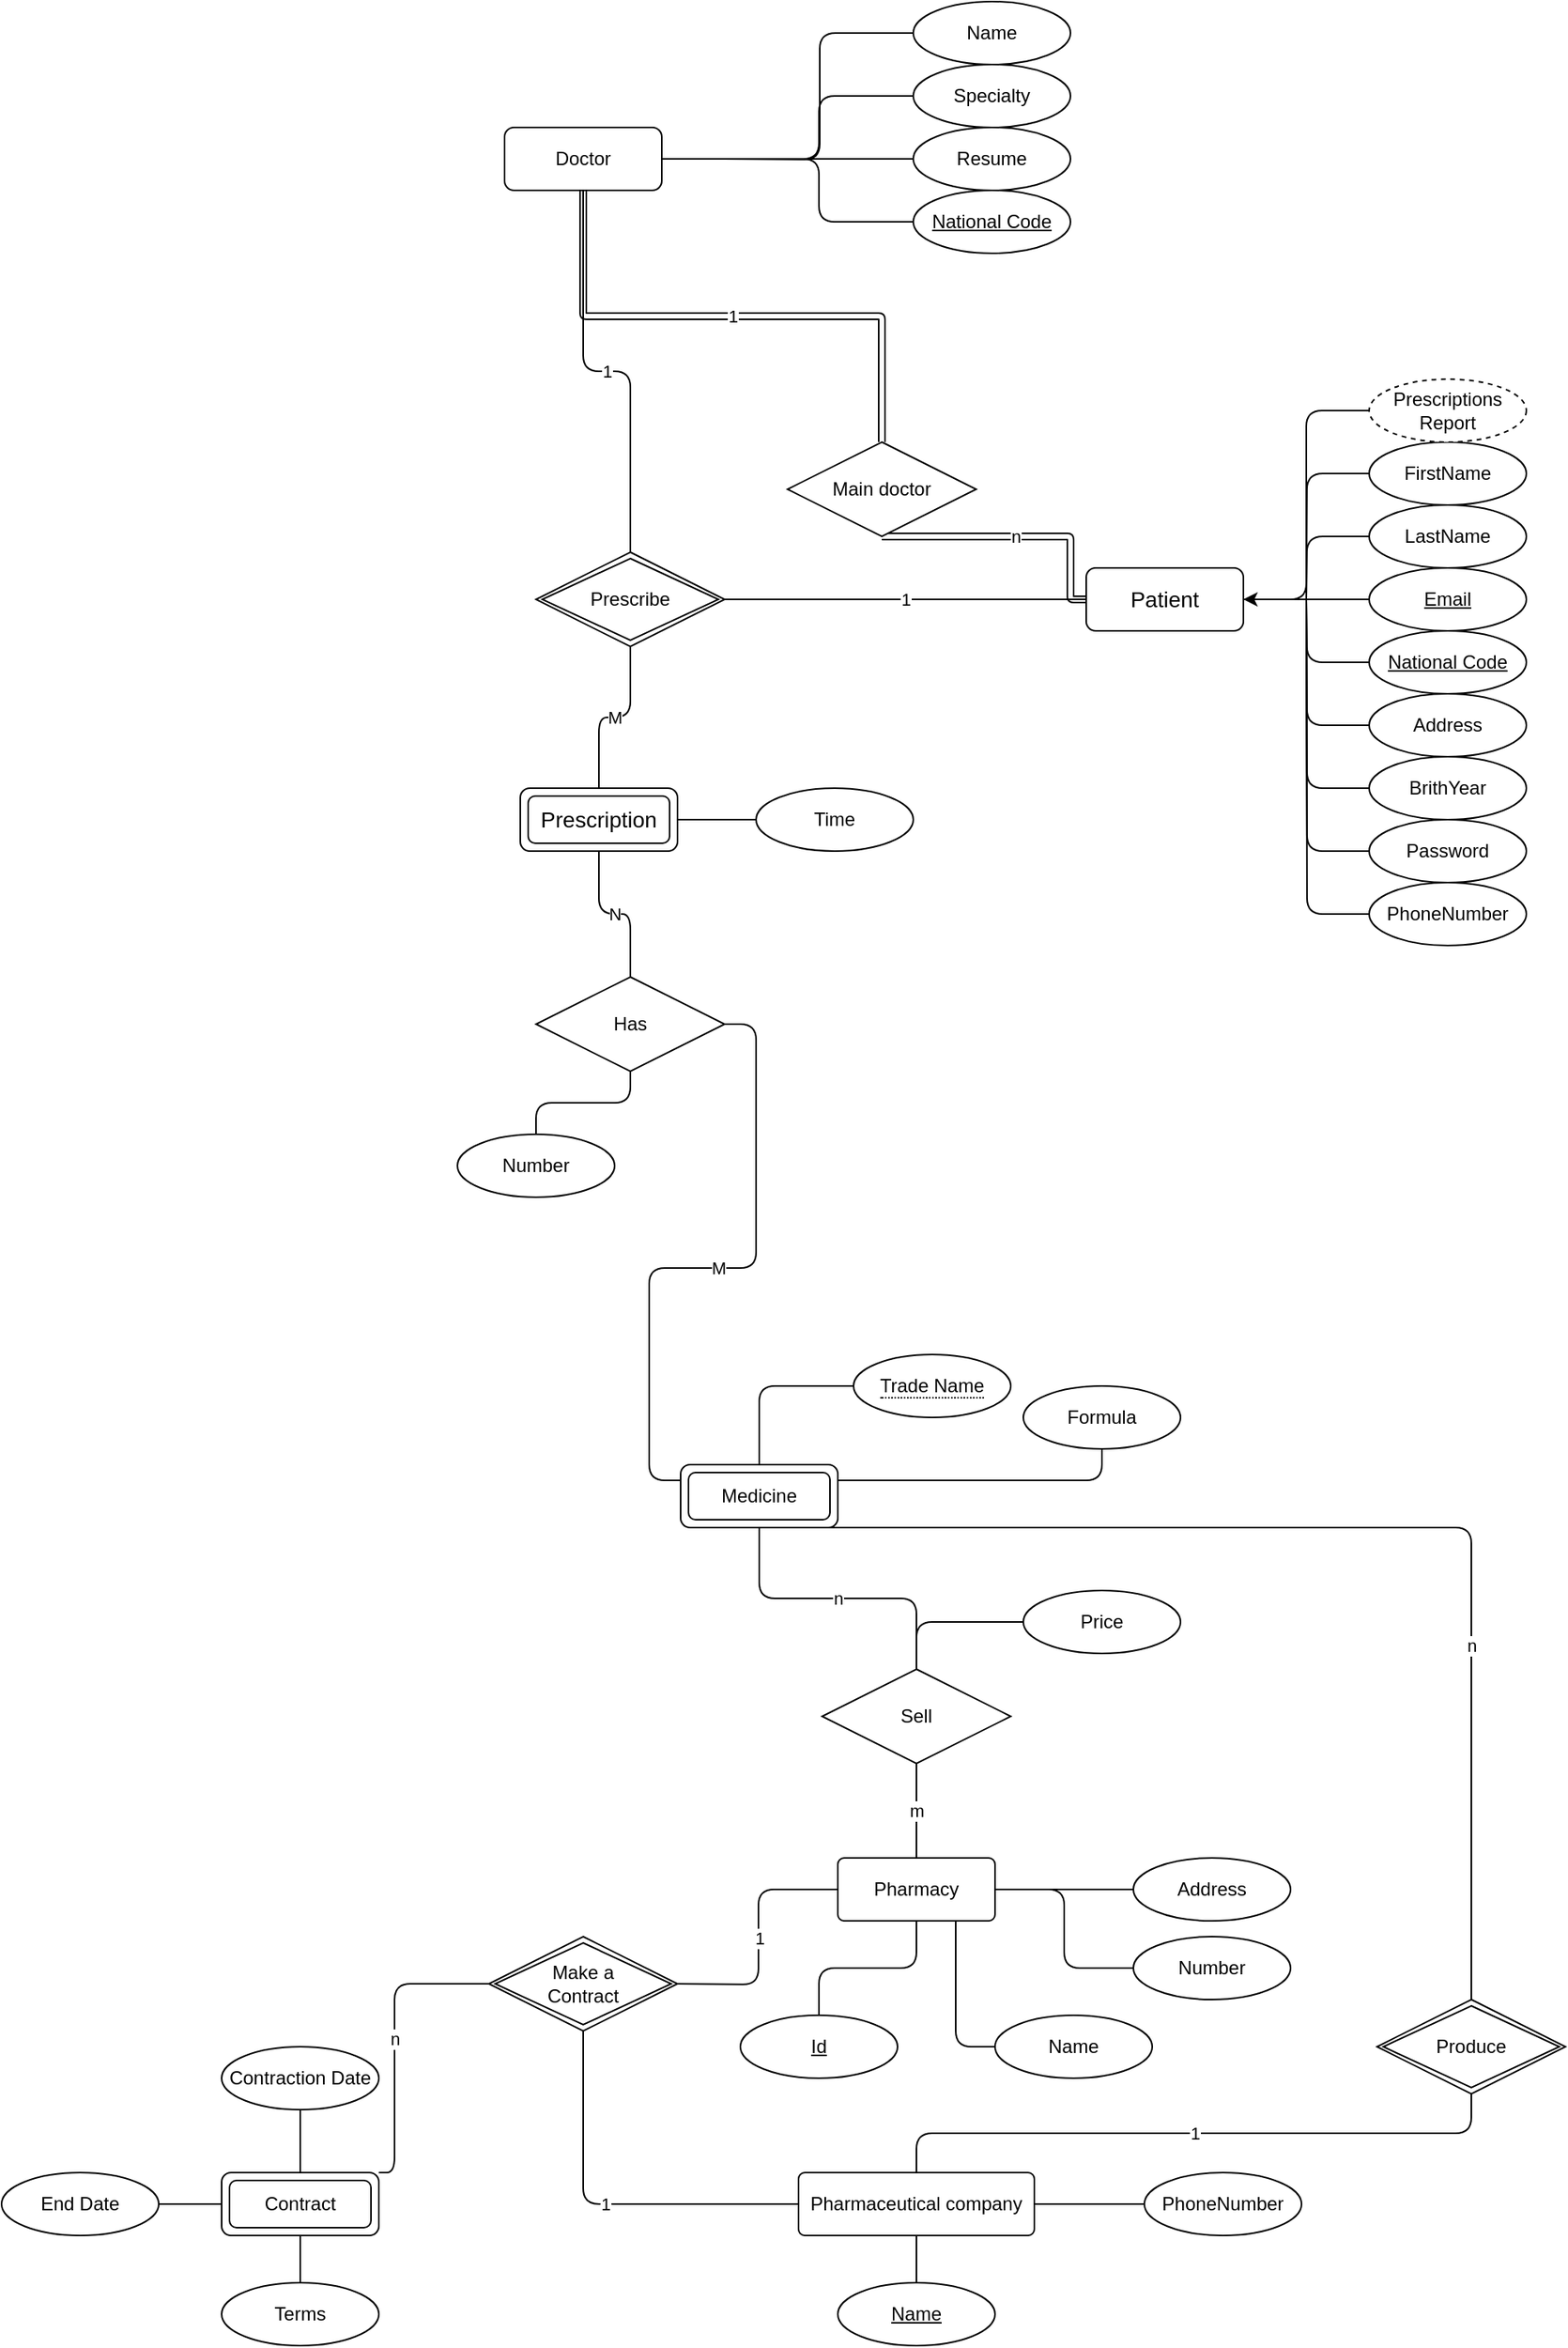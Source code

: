 <mxfile version="13.8.7" type="github">
  <diagram id="3Uqqz-HwGzEVKcPvN1r-" name="Page-1">
    <mxGraphModel dx="2076" dy="2260" grid="1" gridSize="10" guides="1" tooltips="1" connect="1" arrows="1" fold="1" page="1" pageScale="1" pageWidth="850" pageHeight="1100" math="0" shadow="0">
      <root>
        <mxCell id="0" />
        <mxCell id="1" parent="0" />
        <mxCell id="jq598GdiDPPnOHNtVYbr-6" value="1" style="edgeStyle=orthogonalEdgeStyle;rounded=1;orthogonalLoop=1;jettySize=auto;html=1;exitX=0.5;exitY=1;exitDx=0;exitDy=0;entryX=0.5;entryY=0;entryDx=0;entryDy=0;endArrow=none;endFill=0;shape=link;" parent="1" source="hf0el0mzQwPbYzdyHxui-1" target="ugaepD6y6GETPaWi6bnW-48" edge="1">
          <mxGeometry relative="1" as="geometry">
            <mxPoint x="720" y="-290" as="sourcePoint" />
          </mxGeometry>
        </mxCell>
        <mxCell id="jq598GdiDPPnOHNtVYbr-7" value="1" style="edgeStyle=orthogonalEdgeStyle;rounded=1;orthogonalLoop=1;jettySize=auto;html=1;exitX=0.5;exitY=1;exitDx=0;exitDy=0;entryX=0.5;entryY=0;entryDx=0;entryDy=0;endArrow=none;endFill=0;" parent="1" source="hf0el0mzQwPbYzdyHxui-1" target="ugaepD6y6GETPaWi6bnW-89" edge="1">
          <mxGeometry relative="1" as="geometry">
            <mxPoint x="720" y="-290" as="sourcePoint" />
          </mxGeometry>
        </mxCell>
        <mxCell id="jq598GdiDPPnOHNtVYbr-8" style="edgeStyle=orthogonalEdgeStyle;rounded=1;orthogonalLoop=1;jettySize=auto;html=1;exitX=1;exitY=0.5;exitDx=0;exitDy=0;entryX=0;entryY=0.5;entryDx=0;entryDy=0;endArrow=none;endFill=0;" parent="1" target="ugaepD6y6GETPaWi6bnW-36" edge="1">
          <mxGeometry relative="1" as="geometry">
            <mxPoint x="800" y="-350" as="sourcePoint" />
          </mxGeometry>
        </mxCell>
        <mxCell id="jq598GdiDPPnOHNtVYbr-20" style="edgeStyle=orthogonalEdgeStyle;rounded=1;orthogonalLoop=1;jettySize=auto;html=1;exitX=0;exitY=0.5;exitDx=0;exitDy=0;entryX=1;entryY=0.5;entryDx=0;entryDy=0;endArrow=none;endFill=0;" parent="1" source="ugaepD6y6GETPaWi6bnW-9" edge="1">
          <mxGeometry relative="1" as="geometry">
            <mxPoint x="1170" y="-70" as="targetPoint" />
          </mxGeometry>
        </mxCell>
        <mxCell id="ugaepD6y6GETPaWi6bnW-9" value="National Code" style="ellipse;whiteSpace=wrap;html=1;align=center;fontStyle=4;" parent="1" vertex="1">
          <mxGeometry x="1210" y="-50" width="100" height="40" as="geometry" />
        </mxCell>
        <mxCell id="jq598GdiDPPnOHNtVYbr-14" style="edgeStyle=orthogonalEdgeStyle;rounded=1;orthogonalLoop=1;jettySize=auto;html=1;exitX=0;exitY=0.5;exitDx=0;exitDy=0;entryX=1;entryY=0.5;entryDx=0;entryDy=0;endArrow=none;endFill=0;" parent="1" source="ugaepD6y6GETPaWi6bnW-10" edge="1">
          <mxGeometry relative="1" as="geometry">
            <mxPoint x="1170" y="-70" as="targetPoint" />
          </mxGeometry>
        </mxCell>
        <mxCell id="ugaepD6y6GETPaWi6bnW-10" value="FirstName" style="ellipse;whiteSpace=wrap;html=1;align=center;" parent="1" vertex="1">
          <mxGeometry x="1210" y="-170" width="100" height="40" as="geometry" />
        </mxCell>
        <mxCell id="jq598GdiDPPnOHNtVYbr-21" style="edgeStyle=orthogonalEdgeStyle;rounded=1;orthogonalLoop=1;jettySize=auto;html=1;exitX=0;exitY=0.5;exitDx=0;exitDy=0;endArrow=none;endFill=0;" parent="1" source="ugaepD6y6GETPaWi6bnW-11" edge="1">
          <mxGeometry relative="1" as="geometry">
            <mxPoint x="1170" y="-70" as="targetPoint" />
          </mxGeometry>
        </mxCell>
        <mxCell id="ugaepD6y6GETPaWi6bnW-11" value="Address" style="ellipse;whiteSpace=wrap;html=1;align=center;" parent="1" vertex="1">
          <mxGeometry x="1210" y="-10" width="100" height="40" as="geometry" />
        </mxCell>
        <mxCell id="jq598GdiDPPnOHNtVYbr-18" style="edgeStyle=orthogonalEdgeStyle;rounded=1;orthogonalLoop=1;jettySize=auto;html=1;exitX=0;exitY=0.5;exitDx=0;exitDy=0;entryX=1;entryY=0.5;entryDx=0;entryDy=0;endArrow=none;endFill=0;" parent="1" source="U2zwgw2ucsHUfjlkLK7F-1" edge="1">
          <mxGeometry relative="1" as="geometry">
            <mxPoint x="1170" y="-70" as="targetPoint" />
            <mxPoint x="1290" y="-70" as="sourcePoint" />
          </mxGeometry>
        </mxCell>
        <mxCell id="jq598GdiDPPnOHNtVYbr-17" style="edgeStyle=orthogonalEdgeStyle;rounded=1;orthogonalLoop=1;jettySize=auto;html=1;exitX=0;exitY=0.5;exitDx=0;exitDy=0;entryX=1;entryY=0.5;entryDx=0;entryDy=0;endArrow=none;endFill=0;" parent="1" source="ugaepD6y6GETPaWi6bnW-13" edge="1">
          <mxGeometry relative="1" as="geometry">
            <mxPoint x="1170" y="-70" as="targetPoint" />
          </mxGeometry>
        </mxCell>
        <mxCell id="ugaepD6y6GETPaWi6bnW-13" value="LastName" style="ellipse;whiteSpace=wrap;html=1;align=center;" parent="1" vertex="1">
          <mxGeometry x="1210" y="-130" width="100" height="40" as="geometry" />
        </mxCell>
        <mxCell id="jq598GdiDPPnOHNtVYbr-22" style="edgeStyle=orthogonalEdgeStyle;rounded=1;orthogonalLoop=1;jettySize=auto;html=1;exitX=0;exitY=0.5;exitDx=0;exitDy=0;entryX=1;entryY=0.5;entryDx=0;entryDy=0;endArrow=none;endFill=0;" parent="1" source="ugaepD6y6GETPaWi6bnW-14" edge="1">
          <mxGeometry relative="1" as="geometry">
            <mxPoint x="1170" y="-70" as="targetPoint" />
          </mxGeometry>
        </mxCell>
        <mxCell id="ugaepD6y6GETPaWi6bnW-14" value="BrithYear" style="ellipse;whiteSpace=wrap;html=1;align=center;" parent="1" vertex="1">
          <mxGeometry x="1210" y="30" width="100" height="40" as="geometry" />
        </mxCell>
        <mxCell id="jq598GdiDPPnOHNtVYbr-13" style="edgeStyle=orthogonalEdgeStyle;rounded=1;orthogonalLoop=1;jettySize=auto;html=1;exitX=0;exitY=0.5;exitDx=0;exitDy=0;entryX=1;entryY=0.5;entryDx=0;entryDy=0;endArrow=none;endFill=0;" parent="1" source="ugaepD6y6GETPaWi6bnW-35" edge="1">
          <mxGeometry relative="1" as="geometry">
            <mxPoint x="800" y="-350" as="targetPoint" />
            <Array as="points">
              <mxPoint x="860" y="-310" />
              <mxPoint x="860" y="-350" />
            </Array>
          </mxGeometry>
        </mxCell>
        <mxCell id="ugaepD6y6GETPaWi6bnW-35" value="National Code" style="ellipse;whiteSpace=wrap;html=1;align=center;fontStyle=4;" parent="1" vertex="1">
          <mxGeometry x="920" y="-330" width="100" height="40" as="geometry" />
        </mxCell>
        <mxCell id="ugaepD6y6GETPaWi6bnW-36" value="Name" style="ellipse;whiteSpace=wrap;html=1;align=center;" parent="1" vertex="1">
          <mxGeometry x="920" y="-450" width="100" height="40" as="geometry" />
        </mxCell>
        <mxCell id="ugaepD6y6GETPaWi6bnW-38" style="edgeStyle=orthogonalEdgeStyle;rounded=0;orthogonalLoop=1;jettySize=auto;html=1;exitX=0;exitY=0.5;exitDx=0;exitDy=0;entryX=1;entryY=0.5;entryDx=0;entryDy=0;strokeColor=none;" parent="1" source="ugaepD6y6GETPaWi6bnW-39" edge="1">
          <mxGeometry relative="1" as="geometry">
            <mxPoint x="830" y="-320" as="targetPoint" />
          </mxGeometry>
        </mxCell>
        <mxCell id="jq598GdiDPPnOHNtVYbr-10" style="edgeStyle=orthogonalEdgeStyle;rounded=1;orthogonalLoop=1;jettySize=auto;html=1;exitX=0;exitY=0.5;exitDx=0;exitDy=0;entryX=1;entryY=0.5;entryDx=0;entryDy=0;endArrow=none;endFill=0;" parent="1" source="ugaepD6y6GETPaWi6bnW-39" edge="1">
          <mxGeometry relative="1" as="geometry">
            <mxPoint x="800" y="-350" as="targetPoint" />
          </mxGeometry>
        </mxCell>
        <mxCell id="ugaepD6y6GETPaWi6bnW-39" value="Resume" style="ellipse;whiteSpace=wrap;html=1;align=center;" parent="1" vertex="1">
          <mxGeometry x="920" y="-370" width="100" height="40" as="geometry" />
        </mxCell>
        <mxCell id="jq598GdiDPPnOHNtVYbr-12" style="edgeStyle=orthogonalEdgeStyle;rounded=1;orthogonalLoop=1;jettySize=auto;html=1;exitX=0;exitY=0.5;exitDx=0;exitDy=0;entryX=1;entryY=0.5;entryDx=0;entryDy=0;endArrow=none;endFill=0;" parent="1" source="ugaepD6y6GETPaWi6bnW-40" edge="1">
          <mxGeometry relative="1" as="geometry">
            <mxPoint x="800" y="-350" as="targetPoint" />
            <Array as="points">
              <mxPoint x="860" y="-390" />
              <mxPoint x="860" y="-350" />
            </Array>
          </mxGeometry>
        </mxCell>
        <mxCell id="ugaepD6y6GETPaWi6bnW-40" value="Specialty" style="ellipse;whiteSpace=wrap;html=1;align=center;" parent="1" vertex="1">
          <mxGeometry x="920" y="-410" width="100" height="40" as="geometry" />
        </mxCell>
        <mxCell id="jq598GdiDPPnOHNtVYbr-5" value="n" style="edgeStyle=orthogonalEdgeStyle;rounded=1;orthogonalLoop=1;jettySize=auto;html=1;exitX=0.5;exitY=1;exitDx=0;exitDy=0;endArrow=none;endFill=0;entryX=0;entryY=0.5;entryDx=0;entryDy=0;shape=link;" parent="1" source="ugaepD6y6GETPaWi6bnW-48" target="hf0el0mzQwPbYzdyHxui-4" edge="1">
          <mxGeometry relative="1" as="geometry">
            <mxPoint x="1010" y="-70" as="targetPoint" />
            <Array as="points">
              <mxPoint x="1020" y="-110" />
              <mxPoint x="1020" y="-70" />
            </Array>
          </mxGeometry>
        </mxCell>
        <mxCell id="ugaepD6y6GETPaWi6bnW-48" value="Main doctor" style="shape=rhombus;perimeter=rhombusPerimeter;whiteSpace=wrap;html=1;align=center;" parent="1" vertex="1">
          <mxGeometry x="840" y="-170" width="120" height="60" as="geometry" />
        </mxCell>
        <mxCell id="jq598GdiDPPnOHNtVYbr-27" value="M" style="edgeStyle=orthogonalEdgeStyle;rounded=1;orthogonalLoop=1;jettySize=auto;html=1;exitX=1;exitY=0.5;exitDx=0;exitDy=0;entryX=0;entryY=0.25;entryDx=0;entryDy=0;endArrow=none;endFill=0;" parent="1" source="ugaepD6y6GETPaWi6bnW-84" target="5_9MckT21nOwtwx4yxyx-10" edge="1">
          <mxGeometry relative="1" as="geometry">
            <mxPoint x="1342" y="230" as="targetPoint" />
          </mxGeometry>
        </mxCell>
        <mxCell id="HElWgE2D9aKsv8cMoniC-4" style="edgeStyle=orthogonalEdgeStyle;rounded=1;orthogonalLoop=1;jettySize=auto;html=1;exitX=0.5;exitY=1;exitDx=0;exitDy=0;entryX=0.5;entryY=0;entryDx=0;entryDy=0;endArrow=none;endFill=0;" parent="1" source="ugaepD6y6GETPaWi6bnW-84" target="ugaepD6y6GETPaWi6bnW-100" edge="1">
          <mxGeometry relative="1" as="geometry" />
        </mxCell>
        <mxCell id="ugaepD6y6GETPaWi6bnW-84" value="Has" style="shape=rhombus;perimeter=rhombusPerimeter;whiteSpace=wrap;html=1;align=center;" parent="1" vertex="1">
          <mxGeometry x="680" y="170" width="120" height="60" as="geometry" />
        </mxCell>
        <mxCell id="jq598GdiDPPnOHNtVYbr-1" value="M" style="edgeStyle=orthogonalEdgeStyle;rounded=1;orthogonalLoop=1;jettySize=auto;html=1;exitX=0.5;exitY=1;exitDx=0;exitDy=0;entryX=0.5;entryY=0;entryDx=0;entryDy=0;endArrow=none;endFill=0;" parent="1" source="ugaepD6y6GETPaWi6bnW-89" target="TroC2VPjJruafwFXJ5In-9" edge="1">
          <mxGeometry relative="1" as="geometry" />
        </mxCell>
        <mxCell id="jq598GdiDPPnOHNtVYbr-4" value="1" style="edgeStyle=orthogonalEdgeStyle;rounded=1;orthogonalLoop=1;jettySize=auto;html=1;exitX=1;exitY=0.5;exitDx=0;exitDy=0;entryX=0;entryY=0.5;entryDx=0;entryDy=0;endArrow=none;endFill=0;" parent="1" source="ugaepD6y6GETPaWi6bnW-89" target="hf0el0mzQwPbYzdyHxui-4" edge="1">
          <mxGeometry relative="1" as="geometry">
            <mxPoint x="1010" y="-70" as="targetPoint" />
          </mxGeometry>
        </mxCell>
        <mxCell id="ugaepD6y6GETPaWi6bnW-89" value="Prescribe" style="shape=rhombus;double=1;perimeter=rhombusPerimeter;whiteSpace=wrap;html=1;align=center;" parent="1" vertex="1">
          <mxGeometry x="680" y="-100" width="120" height="60" as="geometry" />
        </mxCell>
        <mxCell id="ugaepD6y6GETPaWi6bnW-100" value="Number" style="ellipse;whiteSpace=wrap;html=1;align=center;rounded=1;shadow=0;glass=0;sketch=0;strokeColor=#000000;gradientColor=none;" parent="1" vertex="1">
          <mxGeometry x="630" y="270" width="100" height="40" as="geometry" />
        </mxCell>
        <mxCell id="YTywsoZUvdwquD--0uIc-24" value="n" style="edgeStyle=orthogonalEdgeStyle;rounded=1;orthogonalLoop=1;jettySize=auto;html=1;exitX=1;exitY=0;exitDx=0;exitDy=0;entryX=0;entryY=0.5;entryDx=0;entryDy=0;endArrow=none;endFill=0;strokeColor=#000000;" parent="1" source="YTywsoZUvdwquD--0uIc-2" target="5_9MckT21nOwtwx4yxyx-2" edge="1">
          <mxGeometry relative="1" as="geometry">
            <mxPoint x="710" y="840" as="targetPoint" />
            <Array as="points">
              <mxPoint x="590" y="930" />
              <mxPoint x="590" y="810" />
            </Array>
          </mxGeometry>
        </mxCell>
        <mxCell id="YTywsoZUvdwquD--0uIc-2" value="Contract" style="shape=ext;margin=3;double=1;whiteSpace=wrap;html=1;align=center;rounded=1;" parent="1" vertex="1">
          <mxGeometry x="480" y="930" width="100" height="40" as="geometry" />
        </mxCell>
        <mxCell id="YTywsoZUvdwquD--0uIc-4" value="" style="edgeStyle=orthogonalEdgeStyle;rounded=0;orthogonalLoop=1;jettySize=auto;html=1;endArrow=none;endFill=0;" parent="1" source="YTywsoZUvdwquD--0uIc-3" target="YTywsoZUvdwquD--0uIc-2" edge="1">
          <mxGeometry relative="1" as="geometry" />
        </mxCell>
        <mxCell id="YTywsoZUvdwquD--0uIc-3" value="Contraction Date" style="ellipse;whiteSpace=wrap;html=1;align=center;" parent="1" vertex="1">
          <mxGeometry x="480" y="850" width="100" height="40" as="geometry" />
        </mxCell>
        <mxCell id="YTywsoZUvdwquD--0uIc-6" value="" style="edgeStyle=orthogonalEdgeStyle;rounded=0;orthogonalLoop=1;jettySize=auto;html=1;endArrow=none;endFill=0;" parent="1" source="YTywsoZUvdwquD--0uIc-5" target="YTywsoZUvdwquD--0uIc-2" edge="1">
          <mxGeometry relative="1" as="geometry" />
        </mxCell>
        <mxCell id="YTywsoZUvdwquD--0uIc-5" value="&lt;div&gt;End Date&lt;/div&gt;" style="ellipse;whiteSpace=wrap;html=1;align=center;" parent="1" vertex="1">
          <mxGeometry x="340" y="930" width="100" height="40" as="geometry" />
        </mxCell>
        <mxCell id="YTywsoZUvdwquD--0uIc-9" value="" style="edgeStyle=orthogonalEdgeStyle;rounded=0;orthogonalLoop=1;jettySize=auto;html=1;endArrow=none;endFill=0;" parent="1" source="YTywsoZUvdwquD--0uIc-7" target="YTywsoZUvdwquD--0uIc-2" edge="1">
          <mxGeometry relative="1" as="geometry" />
        </mxCell>
        <mxCell id="YTywsoZUvdwquD--0uIc-7" value="Terms" style="ellipse;whiteSpace=wrap;html=1;align=center;" parent="1" vertex="1">
          <mxGeometry x="480" y="1000" width="100" height="40" as="geometry" />
        </mxCell>
        <mxCell id="YTywsoZUvdwquD--0uIc-18" value="1" style="edgeStyle=orthogonalEdgeStyle;rounded=1;orthogonalLoop=1;jettySize=auto;html=1;endArrow=none;endFill=0;entryX=0.5;entryY=1;entryDx=0;entryDy=0;" parent="1" source="YTywsoZUvdwquD--0uIc-10" target="5_9MckT21nOwtwx4yxyx-2" edge="1">
          <mxGeometry relative="1" as="geometry">
            <mxPoint x="750" y="950" as="targetPoint" />
          </mxGeometry>
        </mxCell>
        <mxCell id="YTywsoZUvdwquD--0uIc-10" value="Pharmaceutical company" style="rounded=1;arcSize=10;whiteSpace=wrap;html=1;align=center;" parent="1" vertex="1">
          <mxGeometry x="847" y="930" width="150" height="40" as="geometry" />
        </mxCell>
        <mxCell id="YTywsoZUvdwquD--0uIc-13" value="" style="edgeStyle=orthogonalEdgeStyle;rounded=0;orthogonalLoop=1;jettySize=auto;html=1;endArrow=none;endFill=0;" parent="1" source="YTywsoZUvdwquD--0uIc-11" target="YTywsoZUvdwquD--0uIc-10" edge="1">
          <mxGeometry relative="1" as="geometry" />
        </mxCell>
        <mxCell id="YTywsoZUvdwquD--0uIc-11" value="Name" style="ellipse;whiteSpace=wrap;html=1;align=center;fontStyle=4;" parent="1" vertex="1">
          <mxGeometry x="872" y="1000" width="100" height="40" as="geometry" />
        </mxCell>
        <mxCell id="YTywsoZUvdwquD--0uIc-15" value="" style="edgeStyle=orthogonalEdgeStyle;rounded=0;orthogonalLoop=1;jettySize=auto;html=1;endArrow=none;endFill=0;" parent="1" source="YTywsoZUvdwquD--0uIc-14" target="YTywsoZUvdwquD--0uIc-10" edge="1">
          <mxGeometry relative="1" as="geometry" />
        </mxCell>
        <mxCell id="YTywsoZUvdwquD--0uIc-14" value="PhoneNumber" style="ellipse;whiteSpace=wrap;html=1;align=center;" parent="1" vertex="1">
          <mxGeometry x="1067" y="930" width="100" height="40" as="geometry" />
        </mxCell>
        <mxCell id="YTywsoZUvdwquD--0uIc-22" value="Pharmacy" style="rounded=1;arcSize=10;whiteSpace=wrap;html=1;align=center;" parent="1" vertex="1">
          <mxGeometry x="872" y="730" width="100" height="40" as="geometry" />
        </mxCell>
        <mxCell id="YTywsoZUvdwquD--0uIc-26" value="1" style="edgeStyle=orthogonalEdgeStyle;rounded=1;orthogonalLoop=1;jettySize=auto;html=1;exitX=1;exitY=0.5;exitDx=0;exitDy=0;entryX=0;entryY=0.5;entryDx=0;entryDy=0;endArrow=none;endFill=0;strokeColor=#000000;" parent="1" target="YTywsoZUvdwquD--0uIc-22" edge="1">
          <mxGeometry relative="1" as="geometry">
            <mxPoint x="770" y="810" as="sourcePoint" />
          </mxGeometry>
        </mxCell>
        <mxCell id="YTywsoZUvdwquD--0uIc-28" value="" style="edgeStyle=orthogonalEdgeStyle;rounded=1;orthogonalLoop=1;jettySize=auto;html=1;endArrow=none;endFill=0;strokeColor=#000000;" parent="1" source="YTywsoZUvdwquD--0uIc-27" target="YTywsoZUvdwquD--0uIc-22" edge="1">
          <mxGeometry relative="1" as="geometry" />
        </mxCell>
        <mxCell id="YTywsoZUvdwquD--0uIc-27" value="Id" style="ellipse;whiteSpace=wrap;html=1;align=center;fontStyle=4;" parent="1" vertex="1">
          <mxGeometry x="810" y="830" width="100" height="40" as="geometry" />
        </mxCell>
        <mxCell id="YTywsoZUvdwquD--0uIc-33" style="edgeStyle=orthogonalEdgeStyle;rounded=1;orthogonalLoop=1;jettySize=auto;html=1;exitX=0;exitY=0.5;exitDx=0;exitDy=0;entryX=0.75;entryY=1;entryDx=0;entryDy=0;endArrow=none;endFill=0;strokeColor=#000000;" parent="1" source="YTywsoZUvdwquD--0uIc-29" target="YTywsoZUvdwquD--0uIc-22" edge="1">
          <mxGeometry relative="1" as="geometry" />
        </mxCell>
        <mxCell id="YTywsoZUvdwquD--0uIc-29" value="Name" style="ellipse;whiteSpace=wrap;html=1;align=center;" parent="1" vertex="1">
          <mxGeometry x="972" y="830" width="100" height="40" as="geometry" />
        </mxCell>
        <mxCell id="YTywsoZUvdwquD--0uIc-35" value="" style="edgeStyle=orthogonalEdgeStyle;rounded=1;orthogonalLoop=1;jettySize=auto;html=1;endArrow=none;endFill=0;strokeColor=#000000;" parent="1" source="YTywsoZUvdwquD--0uIc-34" target="YTywsoZUvdwquD--0uIc-22" edge="1">
          <mxGeometry relative="1" as="geometry" />
        </mxCell>
        <mxCell id="YTywsoZUvdwquD--0uIc-34" value="Address" style="ellipse;whiteSpace=wrap;html=1;align=center;" parent="1" vertex="1">
          <mxGeometry x="1060" y="730" width="100" height="40" as="geometry" />
        </mxCell>
        <mxCell id="YTywsoZUvdwquD--0uIc-38" style="edgeStyle=orthogonalEdgeStyle;rounded=1;orthogonalLoop=1;jettySize=auto;html=1;exitX=0;exitY=0.5;exitDx=0;exitDy=0;entryX=1;entryY=0.5;entryDx=0;entryDy=0;endArrow=none;endFill=0;strokeColor=#000000;" parent="1" source="YTywsoZUvdwquD--0uIc-36" target="YTywsoZUvdwquD--0uIc-22" edge="1">
          <mxGeometry relative="1" as="geometry" />
        </mxCell>
        <mxCell id="YTywsoZUvdwquD--0uIc-36" value="Number" style="ellipse;whiteSpace=wrap;html=1;align=center;" parent="1" vertex="1">
          <mxGeometry x="1060" y="780" width="100" height="40" as="geometry" />
        </mxCell>
        <mxCell id="jq598GdiDPPnOHNtVYbr-24" style="edgeStyle=orthogonalEdgeStyle;rounded=1;orthogonalLoop=1;jettySize=auto;html=1;exitX=0;exitY=0.5;exitDx=0;exitDy=0;entryX=1;entryY=0.5;entryDx=0;entryDy=0;endArrow=none;endFill=0;" parent="1" source="TroC2VPjJruafwFXJ5In-1" edge="1">
          <mxGeometry relative="1" as="geometry">
            <mxPoint x="1170" y="-70" as="targetPoint" />
          </mxGeometry>
        </mxCell>
        <mxCell id="TroC2VPjJruafwFXJ5In-1" value="Password" style="ellipse;whiteSpace=wrap;html=1;align=center;" parent="1" vertex="1">
          <mxGeometry x="1210" y="70" width="100" height="40" as="geometry" />
        </mxCell>
        <mxCell id="jq598GdiDPPnOHNtVYbr-26" style="edgeStyle=orthogonalEdgeStyle;rounded=1;orthogonalLoop=1;jettySize=auto;html=1;exitX=0;exitY=0.5;exitDx=0;exitDy=0;entryX=1;entryY=0.5;entryDx=0;entryDy=0;endArrow=none;endFill=0;" parent="1" source="TroC2VPjJruafwFXJ5In-2" edge="1">
          <mxGeometry relative="1" as="geometry">
            <mxPoint x="1170" y="-70" as="targetPoint" />
          </mxGeometry>
        </mxCell>
        <mxCell id="TroC2VPjJruafwFXJ5In-2" value="PhoneNumber" style="ellipse;whiteSpace=wrap;html=1;align=center;" parent="1" vertex="1">
          <mxGeometry x="1210" y="110" width="100" height="40" as="geometry" />
        </mxCell>
        <mxCell id="jq598GdiDPPnOHNtVYbr-2" value="N" style="edgeStyle=orthogonalEdgeStyle;rounded=1;orthogonalLoop=1;jettySize=auto;html=1;exitX=0.5;exitY=1;exitDx=0;exitDy=0;entryX=0.5;entryY=0;entryDx=0;entryDy=0;endArrow=none;endFill=0;" parent="1" source="TroC2VPjJruafwFXJ5In-9" target="ugaepD6y6GETPaWi6bnW-84" edge="1">
          <mxGeometry relative="1" as="geometry" />
        </mxCell>
        <mxCell id="HElWgE2D9aKsv8cMoniC-3" style="edgeStyle=orthogonalEdgeStyle;rounded=1;orthogonalLoop=1;jettySize=auto;html=1;exitX=1;exitY=0.5;exitDx=0;exitDy=0;entryX=0;entryY=0.5;entryDx=0;entryDy=0;endArrow=none;endFill=0;" parent="1" source="TroC2VPjJruafwFXJ5In-9" target="HElWgE2D9aKsv8cMoniC-2" edge="1">
          <mxGeometry relative="1" as="geometry" />
        </mxCell>
        <mxCell id="TroC2VPjJruafwFXJ5In-9" value="&lt;span style=&quot;font-size: 14px&quot;&gt;Prescription&lt;/span&gt;" style="shape=ext;margin=3;double=1;whiteSpace=wrap;html=1;align=center;rounded=1;" parent="1" vertex="1">
          <mxGeometry x="670" y="50" width="100" height="40" as="geometry" />
        </mxCell>
        <mxCell id="5_9MckT21nOwtwx4yxyx-2" value="Make a&lt;br&gt;Contract" style="shape=rhombus;double=1;perimeter=rhombusPerimeter;whiteSpace=wrap;html=1;align=center;" parent="1" vertex="1">
          <mxGeometry x="650" y="780" width="120" height="60" as="geometry" />
        </mxCell>
        <mxCell id="5_9MckT21nOwtwx4yxyx-7" style="edgeStyle=orthogonalEdgeStyle;rounded=1;orthogonalLoop=1;jettySize=auto;html=1;exitX=1;exitY=0.5;exitDx=0;exitDy=0;entryX=0.5;entryY=0;entryDx=0;entryDy=0;endArrow=none;endFill=0;" parent="1" source="5_9MckT21nOwtwx4yxyx-10" target="5_9MckT21nOwtwx4yxyx-17" edge="1">
          <mxGeometry relative="1" as="geometry">
            <mxPoint x="972" y="530" as="sourcePoint" />
            <mxPoint x="1290" y="820" as="targetPoint" />
            <Array as="points">
              <mxPoint x="810" y="520" />
              <mxPoint x="1275" y="520" />
            </Array>
          </mxGeometry>
        </mxCell>
        <mxCell id="5_9MckT21nOwtwx4yxyx-9" value="n" style="edgeLabel;html=1;align=center;verticalAlign=middle;resizable=0;points=[];" parent="5_9MckT21nOwtwx4yxyx-7" vertex="1" connectable="0">
          <mxGeometry x="0.469" relative="1" as="geometry">
            <mxPoint as="offset" />
          </mxGeometry>
        </mxCell>
        <mxCell id="5_9MckT21nOwtwx4yxyx-13" style="edgeStyle=orthogonalEdgeStyle;rounded=1;orthogonalLoop=1;jettySize=auto;html=1;exitX=0.5;exitY=1;exitDx=0;exitDy=0;entryX=1;entryY=0.25;entryDx=0;entryDy=0;endArrow=none;endFill=0;" parent="1" source="5_9MckT21nOwtwx4yxyx-5" target="5_9MckT21nOwtwx4yxyx-10" edge="1">
          <mxGeometry relative="1" as="geometry">
            <Array as="points">
              <mxPoint x="1040" y="490" />
            </Array>
          </mxGeometry>
        </mxCell>
        <mxCell id="5_9MckT21nOwtwx4yxyx-5" value="Formula" style="ellipse;whiteSpace=wrap;html=1;align=center;" parent="1" vertex="1">
          <mxGeometry x="990" y="430" width="100" height="40" as="geometry" />
        </mxCell>
        <mxCell id="5_9MckT21nOwtwx4yxyx-8" value="1" style="edgeStyle=orthogonalEdgeStyle;rounded=1;orthogonalLoop=1;jettySize=auto;html=1;exitX=0.5;exitY=1;exitDx=0;exitDy=0;entryX=0.5;entryY=0;entryDx=0;entryDy=0;endArrow=none;endFill=0;" parent="1" source="5_9MckT21nOwtwx4yxyx-17" target="YTywsoZUvdwquD--0uIc-10" edge="1">
          <mxGeometry relative="1" as="geometry">
            <mxPoint x="1290" y="880" as="sourcePoint" />
          </mxGeometry>
        </mxCell>
        <mxCell id="5_9MckT21nOwtwx4yxyx-10" value="Medicine" style="shape=ext;margin=3;double=1;whiteSpace=wrap;html=1;align=center;rounded=1;" parent="1" vertex="1">
          <mxGeometry x="772" y="480" width="100" height="40" as="geometry" />
        </mxCell>
        <mxCell id="5_9MckT21nOwtwx4yxyx-12" style="edgeStyle=orthogonalEdgeStyle;rounded=1;orthogonalLoop=1;jettySize=auto;html=1;exitX=0;exitY=0.5;exitDx=0;exitDy=0;entryX=0.5;entryY=0;entryDx=0;entryDy=0;endArrow=none;endFill=0;" parent="1" source="5_9MckT21nOwtwx4yxyx-11" target="5_9MckT21nOwtwx4yxyx-10" edge="1">
          <mxGeometry relative="1" as="geometry" />
        </mxCell>
        <mxCell id="5_9MckT21nOwtwx4yxyx-11" value="&lt;span style=&quot;border-bottom: 1px dotted&quot;&gt;Trade Name&lt;br&gt;&lt;/span&gt;" style="ellipse;whiteSpace=wrap;html=1;align=center;" parent="1" vertex="1">
          <mxGeometry x="882" y="410" width="100" height="40" as="geometry" />
        </mxCell>
        <mxCell id="5_9MckT21nOwtwx4yxyx-15" value="m" style="edgeStyle=orthogonalEdgeStyle;rounded=1;orthogonalLoop=1;jettySize=auto;html=1;endArrow=none;endFill=0;" parent="1" source="5_9MckT21nOwtwx4yxyx-14" target="YTywsoZUvdwquD--0uIc-22" edge="1">
          <mxGeometry relative="1" as="geometry" />
        </mxCell>
        <mxCell id="5_9MckT21nOwtwx4yxyx-16" value="n" style="edgeStyle=orthogonalEdgeStyle;rounded=1;orthogonalLoop=1;jettySize=auto;html=1;endArrow=none;endFill=0;" parent="1" source="5_9MckT21nOwtwx4yxyx-14" target="5_9MckT21nOwtwx4yxyx-10" edge="1">
          <mxGeometry relative="1" as="geometry" />
        </mxCell>
        <mxCell id="5_9MckT21nOwtwx4yxyx-14" value="Sell" style="shape=rhombus;perimeter=rhombusPerimeter;whiteSpace=wrap;html=1;align=center;" parent="1" vertex="1">
          <mxGeometry x="862" y="610" width="120" height="60" as="geometry" />
        </mxCell>
        <mxCell id="5_9MckT21nOwtwx4yxyx-17" value="Produce" style="shape=rhombus;double=1;perimeter=rhombusPerimeter;whiteSpace=wrap;html=1;align=center;" parent="1" vertex="1">
          <mxGeometry x="1215" y="820" width="120" height="60" as="geometry" />
        </mxCell>
        <mxCell id="5_9MckT21nOwtwx4yxyx-19" value="" style="edgeStyle=orthogonalEdgeStyle;rounded=1;orthogonalLoop=1;jettySize=auto;html=1;endArrow=none;endFill=0;" parent="1" source="5_9MckT21nOwtwx4yxyx-18" target="5_9MckT21nOwtwx4yxyx-14" edge="1">
          <mxGeometry relative="1" as="geometry" />
        </mxCell>
        <mxCell id="5_9MckT21nOwtwx4yxyx-18" value="Price" style="ellipse;whiteSpace=wrap;html=1;align=center;" parent="1" vertex="1">
          <mxGeometry x="990" y="560" width="100" height="40" as="geometry" />
        </mxCell>
        <mxCell id="HElWgE2D9aKsv8cMoniC-2" value="Time" style="ellipse;whiteSpace=wrap;html=1;align=center;" parent="1" vertex="1">
          <mxGeometry x="820" y="50" width="100" height="40" as="geometry" />
        </mxCell>
        <mxCell id="hf0el0mzQwPbYzdyHxui-3" style="edgeStyle=orthogonalEdgeStyle;rounded=0;orthogonalLoop=1;jettySize=auto;html=1;endArrow=none;endFill=0;" parent="1" source="hf0el0mzQwPbYzdyHxui-1" edge="1">
          <mxGeometry relative="1" as="geometry">
            <mxPoint x="800" y="-350" as="targetPoint" />
          </mxGeometry>
        </mxCell>
        <mxCell id="hf0el0mzQwPbYzdyHxui-1" value="Doctor" style="whiteSpace=wrap;html=1;align=center;rounded=1;" parent="1" vertex="1">
          <mxGeometry x="660" y="-370" width="100" height="40" as="geometry" />
        </mxCell>
        <mxCell id="hf0el0mzQwPbYzdyHxui-5" style="edgeStyle=orthogonalEdgeStyle;rounded=0;orthogonalLoop=1;jettySize=auto;html=1;endArrow=none;endFill=0;" parent="1" source="hf0el0mzQwPbYzdyHxui-4" edge="1">
          <mxGeometry relative="1" as="geometry">
            <mxPoint x="1170" y="-70" as="targetPoint" />
          </mxGeometry>
        </mxCell>
        <mxCell id="hf0el0mzQwPbYzdyHxui-4" value="&lt;span style=&quot;font-size: 14px&quot;&gt;Patient&lt;/span&gt;" style="whiteSpace=wrap;html=1;align=center;rounded=1;" parent="1" vertex="1">
          <mxGeometry x="1030" y="-90" width="100" height="40" as="geometry" />
        </mxCell>
        <mxCell id="U2zwgw2ucsHUfjlkLK7F-1" value="Email" style="ellipse;whiteSpace=wrap;html=1;align=center;fontStyle=4;" vertex="1" parent="1">
          <mxGeometry x="1210" y="-90" width="100" height="40" as="geometry" />
        </mxCell>
        <mxCell id="U2zwgw2ucsHUfjlkLK7F-4" style="edgeStyle=orthogonalEdgeStyle;rounded=1;orthogonalLoop=1;jettySize=auto;html=1;exitX=0;exitY=0.5;exitDx=0;exitDy=0;entryX=1;entryY=0.5;entryDx=0;entryDy=0;" edge="1" parent="1" source="U2zwgw2ucsHUfjlkLK7F-2" target="hf0el0mzQwPbYzdyHxui-4">
          <mxGeometry relative="1" as="geometry">
            <Array as="points">
              <mxPoint x="1170" y="-190" />
              <mxPoint x="1170" y="-70" />
            </Array>
          </mxGeometry>
        </mxCell>
        <mxCell id="U2zwgw2ucsHUfjlkLK7F-2" value="&lt;span&gt;Prescriptions&lt;br&gt;Report&lt;/span&gt;" style="ellipse;whiteSpace=wrap;html=1;align=center;dashed=1;" vertex="1" parent="1">
          <mxGeometry x="1210" y="-210" width="100" height="40" as="geometry" />
        </mxCell>
      </root>
    </mxGraphModel>
  </diagram>
</mxfile>
